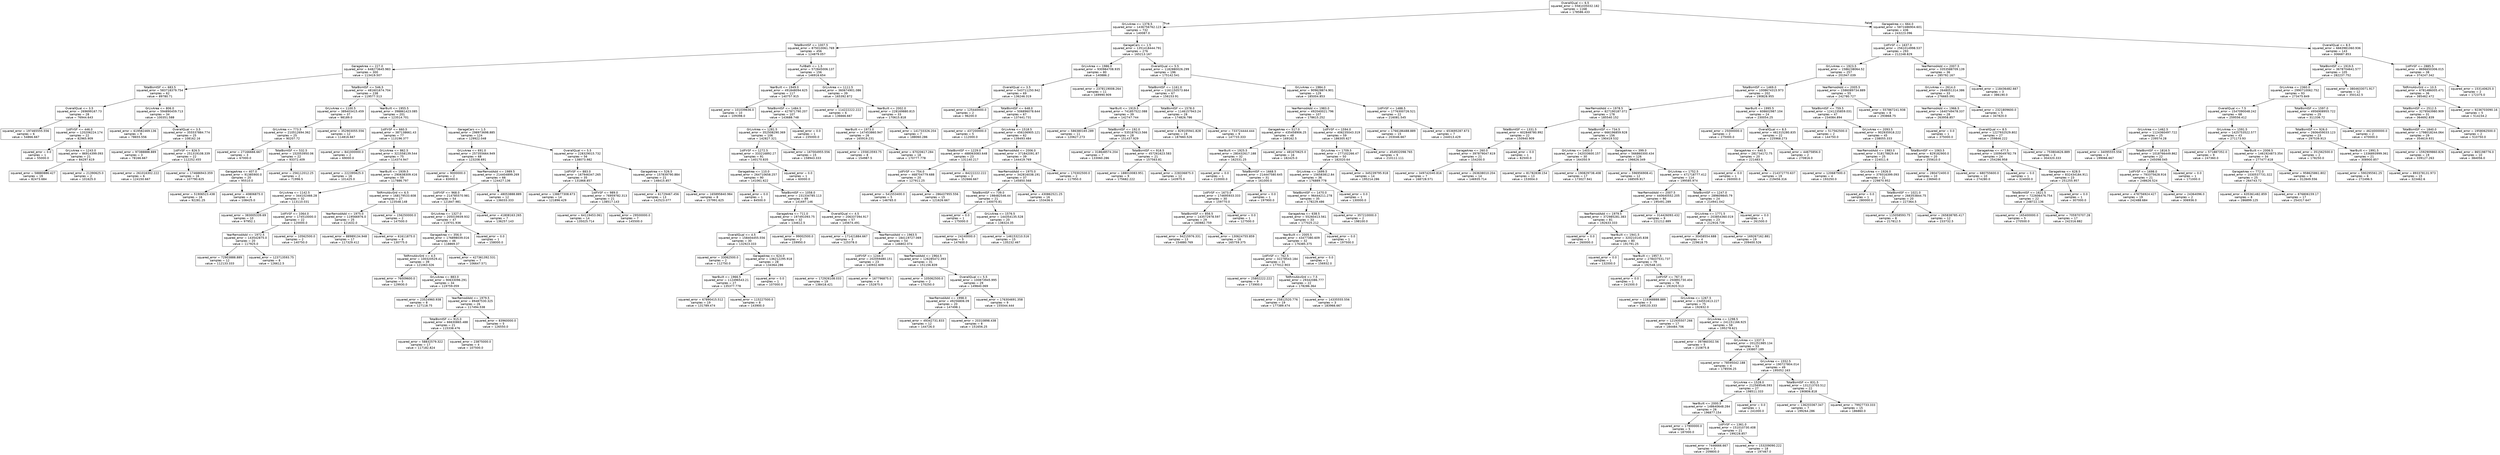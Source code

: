 digraph Tree {
node [shape=box, fontname="helvetica"] ;
edge [fontname="helvetica"] ;
0 [label="OverallQual <= 6.5\nsquared_error = 5581035032.182\nsamples = 1168\nvalue = 178586.433"] ;
1 [label="GrLivArea <= 1378.5\nsquared_error = 1436756762.123\nsamples = 732\nvalue = 140087.0"] ;
0 -> 1 [labeldistance=2.5, labelangle=45, headlabel="True"] ;
2 [label="TotalBsmtSF <= 1007.5\nsquared_error = 875010061.769\nsamples = 456\nvalue = 124879.057"] ;
1 -> 2 ;
3 [label="GarageArea <= 227.0\nsquared_error = 648273645.983\nsamples = 300\nvalue = 113419.507"] ;
2 -> 3 ;
4 [label="TotalBsmtSF <= 683.5\nsquared_error = 583718379.754\nsamples = 62\nvalue = 89780.71"] ;
3 -> 4 ;
5 [label="OverallQual <= 3.5\nsquared_error = 269699167.73\nsamples = 28\nvalue = 76944.643"] ;
4 -> 5 ;
6 [label="squared_error = 197465555.556\nsamples = 6\nvalue = 54866.667"] ;
5 -> 6 ;
7 [label="1stFlrSF <= 446.0\nsquared_error = 120206224.174\nsamples = 22\nvalue = 82965.909"] ;
5 -> 7 ;
8 [label="squared_error = 0.0\nsamples = 1\nvalue = 55000.0"] ;
7 -> 8 ;
9 [label="GrLivArea <= 1243.0\nsquared_error = 86914399.093\nsamples = 21\nvalue = 84297.619"] ;
7 -> 9 ;
10 [label="squared_error = 58880886.427\nsamples = 19\nvalue = 82473.684"] ;
9 -> 10 ;
11 [label="squared_error = 21390625.0\nsamples = 2\nvalue = 101625.0"] ;
9 -> 11 ;
12 [label="GrLivArea <= 806.0\nsquared_error = 594890459.713\nsamples = 34\nvalue = 100351.588"] ;
4 -> 12 ;
13 [label="squared_error = 619582469.136\nsamples = 9\nvalue = 78655.556"] ;
12 -> 13 ;
14 [label="OverallQual <= 3.5\nsquared_error = 355537884.774\nsamples = 25\nvalue = 108162.16"] ;
12 -> 14 ;
15 [label="squared_error = 97388888.889\nsamples = 3\nvalue = 78166.667"] ;
14 -> 15 ;
16 [label="1stFlrSF <= 826.5\nsquared_error = 251319108.339\nsamples = 22\nvalue = 112252.455"] ;
14 -> 16 ;
17 [label="squared_error = 261016302.222\nsamples = 6\nvalue = 124150.667"] ;
16 -> 17 ;
18 [label="squared_error = 174686943.359\nsamples = 16\nvalue = 107790.625"] ;
16 -> 18 ;
19 [label="TotalBsmtSF <= 546.5\nsquared_error = 481601674.704\nsamples = 238\nvalue = 119577.513"] ;
3 -> 19 ;
20 [label="GrLivArea <= 1100.5\nsquared_error = 389403415.459\nsamples = 37\nvalue = 98189.0"] ;
19 -> 20 ;
21 [label="GrLivArea <= 773.5\nsquared_error = 210512694.362\nsamples = 25\nvalue = 90207.72"] ;
20 -> 21 ;
22 [label="squared_error = 27166666.667\nsamples = 3\nvalue = 67000.0"] ;
21 -> 22 ;
23 [label="TotalBsmtSF <= 532.5\nsquared_error = 152053950.06\nsamples = 22\nvalue = 93372.409"] ;
21 -> 23 ;
24 [label="GarageArea <= 407.0\nsquared_error = 91385900.0\nsamples = 20\nvalue = 95510.0"] ;
23 -> 24 ;
25 [label="squared_error = 51906523.438\nsamples = 16\nvalue = 92281.25"] ;
24 -> 25 ;
26 [label="squared_error = 40806875.0\nsamples = 4\nvalue = 108425.0"] ;
24 -> 26 ;
27 [label="squared_error = 256112012.25\nsamples = 2\nvalue = 71996.5"] ;
23 -> 27 ;
28 [label="squared_error = 352903055.556\nsamples = 12\nvalue = 114816.667"] ;
20 -> 28 ;
29 [label="YearBuilt <= 1955.5\nsquared_error = 398861423.085\nsamples = 201\nvalue = 123514.701"] ;
19 -> 29 ;
30 [label="1stFlrSF <= 660.5\nsquared_error = 387138661.43\nsamples = 77\nvalue = 113196.377"] ;
29 -> 30 ;
31 [label="squared_error = 841000000.0\nsamples = 2\nvalue = 69000.0"] ;
30 -> 31 ;
32 [label="GrLivArea <= 862.5\nsquared_error = 321558139.544\nsamples = 75\nvalue = 114374.947"] ;
30 -> 32 ;
33 [label="squared_error = 222395625.0\nsamples = 16\nvalue = 101425.0"] ;
32 -> 33 ;
34 [label="YearBuilt <= 1939.5\nsquared_error = 290638309.416\nsamples = 59\nvalue = 117886.797"] ;
32 -> 34 ;
35 [label="GrLivArea <= 1142.5\nsquared_error = 344102466.28\nsamples = 32\nvalue = 113110.031"] ;
34 -> 35 ;
36 [label="squared_error = 383005339.69\nsamples = 10\nvalue = 97952.1"] ;
35 -> 36 ;
37 [label="1stFlrSF <= 1064.0\nsquared_error = 174510000.0\nsamples = 22\nvalue = 120000.0"] ;
35 -> 37 ;
38 [label="YearRemodAdd <= 1972.5\nsquared_error = 143542875.0\nsamples = 20\nvalue = 117925.0"] ;
37 -> 38 ;
39 [label="squared_error = 72903888.889\nsamples = 12\nvalue = 112133.333"] ;
38 -> 39 ;
40 [label="squared_error = 123713593.75\nsamples = 8\nvalue = 126612.5"] ;
38 -> 40 ;
41 [label="squared_error = 10562500.0\nsamples = 2\nvalue = 140750.0"] ;
37 -> 41 ;
42 [label="TotRmsAbvGrd <= 6.5\nsquared_error = 168179533.608\nsamples = 27\nvalue = 123548.148"] ;
34 -> 42 ;
43 [label="YearRemodAdd <= 1975.0\nsquared_error = 119566976.0\nsamples = 25\nvalue = 121632.0"] ;
42 -> 43 ;
44 [label="squared_error = 88989134.948\nsamples = 17\nvalue = 117329.412"] ;
43 -> 44 ;
45 [label="squared_error = 61611875.0\nsamples = 8\nvalue = 130775.0"] ;
43 -> 45 ;
46 [label="squared_error = 156250000.0\nsamples = 2\nvalue = 147500.0"] ;
42 -> 46 ;
47 [label="GarageCars <= 1.5\nsquared_error = 298973698.885\nsamples = 124\nvalue = 129922.048"] ;
29 -> 47 ;
48 [label="GrLivArea <= 691.0\nsquared_error = 257355664.949\nsamples = 68\nvalue = 123208.691"] ;
47 -> 48 ;
49 [label="squared_error = 9000000.0\nsamples = 2\nvalue = 83000.0"] ;
48 -> 49 ;
50 [label="YearRemodAdd <= 1989.5\nsquared_error = 214404899.269\nsamples = 66\nvalue = 124427.136"] ;
48 -> 50 ;
51 [label="1stFlrSF <= 968.0\nsquared_error = 214785570.981\nsamples = 54\nvalue = 121847.981"] ;
50 -> 51 ;
52 [label="GrLivArea <= 1327.0\nsquared_error = 205019939.932\nsamples = 47\nvalue = 119701.936"] ;
51 -> 52 ;
53 [label="GarageArea <= 356.0\nsquared_error = 176898039.016\nsamples = 46\nvalue = 118869.37"] ;
52 -> 53 ;
54 [label="TotRmsAbvGrd <= 4.5\nsquared_error = 100320529.41\nsamples = 39\nvalue = 121063.026"] ;
53 -> 54 ;
55 [label="squared_error = 76009600.0\nsamples = 5\nvalue = 129930.0"] ;
54 -> 55 ;
56 [label="GrLivArea <= 883.0\nsquared_error = 90633096.291\nsamples = 34\nvalue = 119759.059"] ;
54 -> 56 ;
57 [label="squared_error = 23524960.938\nsamples = 8\nvalue = 127118.75"] ;
56 -> 57 ;
58 [label="YearRemodAdd <= 1979.5\nsquared_error = 89487530.325\nsamples = 26\nvalue = 117494.538"] ;
56 -> 58 ;
59 [label="TotalBsmtSF <= 915.0\nsquared_error = 66630865.488\nsamples = 21\nvalue = 115338.476"] ;
58 -> 59 ;
60 [label="squared_error = 58832579.322\nsamples = 17\nvalue = 117182.824"] ;
59 -> 60 ;
61 [label="squared_error = 23875000.0\nsamples = 4\nvalue = 107500.0"] ;
59 -> 61 ;
62 [label="squared_error = 83960000.0\nsamples = 5\nvalue = 126550.0"] ;
58 -> 62 ;
63 [label="squared_error = 427361392.531\nsamples = 7\nvalue = 106647.571"] ;
53 -> 63 ;
64 [label="squared_error = 0.0\nsamples = 1\nvalue = 158000.0"] ;
52 -> 64 ;
65 [label="squared_error = 41808163.265\nsamples = 7\nvalue = 136257.143"] ;
51 -> 65 ;
66 [label="squared_error = 48053888.889\nsamples = 12\nvalue = 136033.333"] ;
50 -> 66 ;
67 [label="OverallQual <= 5.5\nsquared_error = 228329015.732\nsamples = 56\nvalue = 138073.982"] ;
47 -> 67 ;
68 [label="1stFlrSF <= 883.0\nsquared_error = 167946347.265\nsamples = 35\nvalue = 131868.857"] ;
67 -> 68 ;
69 [label="squared_error = 138677308.673\nsamples = 14\nvalue = 121896.429"] ;
68 -> 69 ;
70 [label="1stFlrSF <= 989.0\nsquared_error = 76959782.313\nsamples = 21\nvalue = 138517.143"] ;
68 -> 70 ;
71 [label="squared_error = 64119453.061\nsamples = 14\nvalue = 135025.714"] ;
70 -> 71 ;
72 [label="squared_error = 29500000.0\nsamples = 7\nvalue = 145500.0"] ;
70 -> 72 ;
73 [label="GarageArea <= 526.5\nsquared_error = 157839790.884\nsamples = 21\nvalue = 148415.857"] ;
67 -> 73 ;
74 [label="squared_error = 61729467.456\nsamples = 13\nvalue = 142523.077"] ;
73 -> 74 ;
75 [label="squared_error = 165895840.984\nsamples = 8\nvalue = 157991.625"] ;
73 -> 75 ;
76 [label="FullBath <= 1.5\nsquared_error = 572845006.137\nsamples = 156\nvalue = 146916.654"] ;
2 -> 76 ;
77 [label="YearBuilt <= 1949.0\nsquared_error = 491848094.625\nsamples = 117\nvalue = 140757.915"] ;
76 -> 77 ;
78 [label="squared_error = 101039636.0\nsamples = 10\nvalue = 109398.0"] ;
77 -> 78 ;
79 [label="TotalBsmtSF <= 1484.5\nsquared_error = 427871790.207\nsamples = 107\nvalue = 143688.748"] ;
77 -> 79 ;
80 [label="GrLivArea <= 1281.5\nsquared_error = 352508290.369\nsamples = 106\nvalue = 142827.321"] ;
79 -> 80 ;
81 [label="1stFlrSF <= 1272.5\nsquared_error = 333216892.27\nsamples = 91\nvalue = 140170.835"] ;
80 -> 81 ;
82 [label="GarageArea <= 110.0\nsquared_error = 264710658.257\nsamples = 90\nvalue = 141061.622"] ;
81 -> 82 ;
83 [label="squared_error = 0.0\nsamples = 1\nvalue = 84500.0"] ;
82 -> 83 ;
84 [label="TotalBsmtSF <= 1058.0\nsquared_error = 231334785.113\nsamples = 89\nvalue = 141697.146"] ;
82 -> 84 ;
85 [label="GarageArea <= 711.0\nsquared_error = 197491093.75\nsamples = 32\nvalue = 134612.5"] ;
84 -> 85 ;
86 [label="OverallQual <= 4.5\nsquared_error = 158404455.556\nsamples = 30\nvalue = 132923.333"] ;
85 -> 86 ;
87 [label="squared_error = 33062500.0\nsamples = 2\nvalue = 112750.0"] ;
86 -> 87 ;
88 [label="GarageArea <= 624.0\nsquared_error = 136212295.918\nsamples = 28\nvalue = 134364.286"] ;
86 -> 88 ;
89 [label="YearBuilt <= 1966.5\nsquared_error = 112496543.21\nsamples = 27\nvalue = 135377.778"] ;
88 -> 89 ;
90 [label="squared_error = 67890415.512\nsamples = 19\nvalue = 131789.474"] ;
89 -> 90 ;
91 [label="squared_error = 115227500.0\nsamples = 8\nvalue = 143900.0"] ;
89 -> 91 ;
92 [label="squared_error = 0.0\nsamples = 1\nvalue = 107000.0"] ;
88 -> 92 ;
93 [label="squared_error = 99002500.0\nsamples = 2\nvalue = 159950.0"] ;
85 -> 93 ;
94 [label="OverallQual <= 4.5\nsquared_error = 206337394.917\nsamples = 57\nvalue = 145674.491"] ;
84 -> 94 ;
95 [label="squared_error = 171421884.667\nsamples = 3\nvalue = 125378.0"] ;
94 -> 95 ;
96 [label="YearRemodAdd <= 1963.5\nsquared_error = 184119727.069\nsamples = 54\nvalue = 146802.074"] ;
94 -> 96 ;
97 [label="1stFlrSF <= 1244.0\nsquared_error = 202059480.151\nsamples = 23\nvalue = 140932.609"] ;
96 -> 97 ;
98 [label="squared_error = 172926108.033\nsamples = 19\nvalue = 138418.421"] ;
97 -> 98 ;
99 [label="squared_error = 167796875.0\nsamples = 4\nvalue = 152875.0"] ;
97 -> 99 ;
100 [label="YearRemodAdd <= 1964.5\nsquared_error = 126285472.393\nsamples = 31\nvalue = 151156.839"] ;
96 -> 100 ;
101 [label="squared_error = 105062500.0\nsamples = 2\nvalue = 170250.0"] ;
100 -> 101 ;
102 [label="OverallQual <= 5.5\nsquared_error = 100873945.995\nsamples = 29\nvalue = 149840.069"] ;
100 -> 102 ;
103 [label="YearRemodAdd <= 1998.0\nsquared_error = 49256806.09\nsamples = 20\nvalue = 147498.1"] ;
102 -> 103 ;
104 [label="squared_error = 49342731.833\nsamples = 12\nvalue = 144726.0"] ;
103 -> 104 ;
105 [label="squared_error = 20310898.438\nsamples = 8\nvalue = 151656.25"] ;
103 -> 105 ;
106 [label="squared_error = 176304691.358\nsamples = 9\nvalue = 155044.444"] ;
102 -> 106 ;
107 [label="squared_error = 0.0\nsamples = 1\nvalue = 60000.0"] ;
81 -> 107 ;
108 [label="squared_error = 167004955.556\nsamples = 15\nvalue = 158943.333"] ;
80 -> 108 ;
109 [label="squared_error = 0.0\nsamples = 1\nvalue = 235000.0"] ;
79 -> 109 ;
110 [label="GrLivArea <= 1111.5\nsquared_error = 360674901.086\nsamples = 39\nvalue = 165392.872"] ;
76 -> 110 ;
111 [label="squared_error = 114222222.222\nsamples = 6\nvalue = 136666.667"] ;
110 -> 111 ;
112 [label="YearBuilt <= 2002.0\nsquared_error = 228169880.815\nsamples = 33\nvalue = 170615.818"] ;
110 -> 112 ;
113 [label="YearBuilt <= 1973.0\nsquared_error = 147453860.947\nsamples = 26\nvalue = 165919.231"] ;
112 -> 113 ;
114 [label="squared_error = 155813593.75\nsamples = 8\nvalue = 154987.5"] ;
113 -> 114 ;
115 [label="squared_error = 67020617.284\nsamples = 18\nvalue = 170777.778"] ;
113 -> 115 ;
116 [label="squared_error = 141733326.204\nsamples = 7\nvalue = 188060.286"] ;
112 -> 116 ;
117 [label="GarageCars <= 1.5\nsquared_error = 1351418444.791\nsamples = 276\nvalue = 165213.167"] ;
1 -> 117 ;
118 [label="GrLivArea <= 1986.0\nsquared_error = 930984708.935\nsamples = 80\nvalue = 140886.2"] ;
117 -> 118 ;
119 [label="OverallQual <= 3.5\nsquared_error = 543711250.942\nsamples = 69\nvalue = 136246.319"] ;
118 -> 119 ;
120 [label="squared_error = 125440000.0\nsamples = 2\nvalue = 96200.0"] ;
119 -> 120 ;
121 [label="TotalBsmtSF <= 648.0\nsquared_error = 506896078.644\nsamples = 67\nvalue = 137441.731"] ;
119 -> 121 ;
122 [label="squared_error = 437200000.0\nsamples = 5\nvalue = 112000.0"] ;
121 -> 122 ;
123 [label="GrLivArea <= 1518.5\nsquared_error = 456106905.121\nsamples = 62\nvalue = 139493.484"] ;
121 -> 123 ;
124 [label="TotalBsmtSF <= 1229.0\nsquared_error = 488063083.648\nsamples = 23\nvalue = 131140.217"] ;
123 -> 124 ;
125 [label="1stFlrSF <= 754.0\nsquared_error = 468704779.688\nsamples = 20\nvalue = 127911.25"] ;
124 -> 125 ;
126 [label="squared_error = 541553400.0\nsamples = 5\nvalue = 146765.0"] ;
125 -> 126 ;
127 [label="squared_error = 286437955.556\nsamples = 15\nvalue = 121626.667"] ;
125 -> 127 ;
128 [label="squared_error = 84222222.222\nsamples = 3\nvalue = 152666.667"] ;
124 -> 128 ;
129 [label="YearRemodAdd <= 2006.0\nsquared_error = 371842091.87\nsamples = 39\nvalue = 144419.769"] ;
123 -> 129 ;
130 [label="YearRemodAdd <= 1975.0\nsquared_error = 342816038.191\nsamples = 37\nvalue = 145850.568"] ;
129 -> 130 ;
131 [label="TotalBsmtSF <= 739.0\nsquared_error = 198482546.44\nsamples = 21\nvalue = 140070.81"] ;
130 -> 131 ;
132 [label="squared_error = 0.0\nsamples = 1\nvalue = 175000.0"] ;
131 -> 132 ;
133 [label="GrLivArea <= 1576.5\nsquared_error = 144354135.528\nsamples = 20\nvalue = 138324.35"] ;
131 -> 133 ;
134 [label="squared_error = 24240000.0\nsamples = 5\nvalue = 147600.0"] ;
133 -> 134 ;
135 [label="squared_error = 146153210.516\nsamples = 15\nvalue = 135232.467"] ;
133 -> 135 ;
136 [label="squared_error = 430862521.25\nsamples = 16\nvalue = 153436.5"] ;
130 -> 136 ;
137 [label="squared_error = 170302500.0\nsamples = 2\nvalue = 117950.0"] ;
129 -> 137 ;
138 [label="squared_error = 2378119008.264\nsamples = 11\nvalue = 169990.909"] ;
118 -> 138 ;
139 [label="OverallQual <= 5.5\nsquared_error = 1182880026.299\nsamples = 196\nvalue = 175142.541"] ;
117 -> 139 ;
140 [label="TotalBsmtSF <= 1161.0\nsquared_error = 1161150573.664\nsamples = 67\nvalue = 156153.91"] ;
139 -> 140 ;
141 [label="YearBuilt <= 1919.5\nsquared_error = 741857522.088\nsamples = 39\nvalue = 142747.744"] ;
140 -> 141 ;
142 [label="squared_error = 586380165.289\nsamples = 11\nvalue = 120627.273"] ;
141 -> 142 ;
143 [label="TotalBsmtSF <= 192.0\nsquared_error = 535187613.566\nsamples = 28\nvalue = 151437.929"] ;
141 -> 143 ;
144 [label="squared_error = 318648574.204\nsamples = 7\nvalue = 133060.286"] ;
143 -> 144 ;
145 [label="TotalBsmtSF <= 918.5\nsquared_error = 457261623.583\nsamples = 21\nvalue = 157563.81"] ;
143 -> 145 ;
146 [label="squared_error = 188010083.951\nsamples = 9\nvalue = 175682.222"] ;
145 -> 146 ;
147 [label="squared_error = 228336875.0\nsamples = 12\nvalue = 143975.0"] ;
145 -> 147 ;
148 [label="TotalBsmtSF <= 1578.0\nsquared_error = 1146157943.24\nsamples = 28\nvalue = 174826.786"] ;
140 -> 148 ;
149 [label="squared_error = 829105941.828\nsamples = 19\nvalue = 187660.526"] ;
148 -> 149 ;
150 [label="squared_error = 733724444.444\nsamples = 9\nvalue = 147733.333"] ;
148 -> 150 ;
151 [label="GrLivArea <= 1984.0\nsquared_error = 909628874.901\nsamples = 129\nvalue = 185004.853"] ;
139 -> 151 ;
152 [label="YearRemodAdd <= 1983.0\nsquared_error = 492040021.796\nsamples = 107\nvalue = 178615.252"] ;
151 -> 152 ;
153 [label="GarageArea <= 517.0\nsquared_error = 435458906.25\nsamples = 48\nvalue = 169162.5"] ;
152 -> 153 ;
154 [label="YearBuilt <= 1925.5\nsquared_error = 280432617.188\nsamples = 32\nvalue = 162531.25"] ;
153 -> 154 ;
155 [label="squared_error = 0.0\nsamples = 1\nvalue = 210000.0"] ;
154 -> 155 ;
156 [label="TotalBsmtSF <= 1668.5\nsquared_error = 214447580.645\nsamples = 31\nvalue = 161000.0"] ;
154 -> 156 ;
157 [label="1stFlrSF <= 1673.0\nsquared_error = 174695933.333\nsamples = 30\nvalue = 159770.0"] ;
156 -> 157 ;
158 [label="TotalBsmtSF <= 856.5\nsquared_error = 143572978.597\nsamples = 29\nvalue = 160882.759"] ;
157 -> 158 ;
159 [label="squared_error = 94215976.331\nsamples = 13\nvalue = 154880.769"] ;
158 -> 159 ;
160 [label="squared_error = 130624755.859\nsamples = 16\nvalue = 165759.375"] ;
158 -> 160 ;
161 [label="squared_error = 0.0\nsamples = 1\nvalue = 127500.0"] ;
157 -> 161 ;
162 [label="squared_error = 0.0\nsamples = 1\nvalue = 197900.0"] ;
156 -> 162 ;
163 [label="squared_error = 481670625.0\nsamples = 16\nvalue = 182425.0"] ;
153 -> 163 ;
164 [label="1stFlrSF <= 1594.0\nsquared_error = 406235043.319\nsamples = 59\nvalue = 186305.627"] ;
152 -> 164 ;
165 [label="GrLivArea <= 1709.5\nsquared_error = 277102266.47\nsamples = 50\nvalue = 182020.64"] ;
164 -> 165 ;
166 [label="GrLivArea <= 1699.5\nsquared_error = 156583812.84\nsamples = 36\nvalue = 176889.778"] ;
165 -> 166 ;
167 [label="TotalBsmtSF <= 1470.0\nsquared_error = 96444211.278\nsamples = 35\nvalue = 178229.486"] ;
166 -> 167 ;
168 [label="GarageArea <= 638.5\nsquared_error = 55260413.561\nsamples = 33\nvalue = 177025.212"] ;
167 -> 168 ;
169 [label="YearBuilt <= 2005.5\nsquared_error = 43477380.609\nsamples = 32\nvalue = 176385.375"] ;
168 -> 169 ;
170 [label="1stFlrSF <= 762.5\nsquared_error = 32278543.184\nsamples = 31\nvalue = 177012.903"] ;
169 -> 170 ;
171 [label="squared_error = 25802222.222\nsamples = 9\nvalue = 173900.0"] ;
170 -> 171 ;
172 [label="TotRmsAbvGrd <= 7.5\nsquared_error = 29342086.777\nsamples = 22\nvalue = 178286.364"] ;
170 -> 172 ;
173 [label="squared_error = 25812520.776\nsamples = 19\nvalue = 177389.474"] ;
172 -> 173 ;
174 [label="squared_error = 14335555.556\nsamples = 3\nvalue = 183966.667"] ;
172 -> 174 ;
175 [label="squared_error = 0.0\nsamples = 1\nvalue = 156932.0"] ;
169 -> 175 ;
176 [label="squared_error = 0.0\nsamples = 1\nvalue = 197500.0"] ;
168 -> 176 ;
177 [label="squared_error = 357210000.0\nsamples = 2\nvalue = 198100.0"] ;
167 -> 177 ;
178 [label="squared_error = 0.0\nsamples = 1\nvalue = 130000.0"] ;
166 -> 178 ;
179 [label="squared_error = 345239795.918\nsamples = 14\nvalue = 195214.286"] ;
165 -> 179 ;
180 [label="squared_error = 454932098.765\nsamples = 9\nvalue = 210111.111"] ;
164 -> 180 ;
181 [label="1stFlrSF <= 1488.5\nsquared_error = 1776300726.521\nsamples = 22\nvalue = 216081.545"] ;
151 -> 181 ;
182 [label="squared_error = 1766186488.889\nsamples = 15\nvalue = 203046.667"] ;
181 -> 182 ;
183 [label="squared_error = 653695287.673\nsamples = 7\nvalue = 244013.429"] ;
181 -> 183 ;
184 [label="GarageArea <= 664.0\nsquared_error = 5872486904.601\nsamples = 436\nvalue = 243223.096"] ;
0 -> 184 [labeldistance=2.5, labelangle=-45, headlabel="False"] ;
185 [label="1stFlrSF <= 1637.0\nsquared_error = 2561014998.537\nsamples = 293\nvalue = 212248.829"] ;
184 -> 185 ;
186 [label="GrLivArea <= 1923.5\nsquared_error = 1586238064.52\nsamples = 257\nvalue = 201947.039"] ;
185 -> 186 ;
187 [label="TotalBsmtSF <= 1469.0\nsquared_error = 1008674315.973\nsamples = 202\nvalue = 190828.955"] ;
186 -> 187 ;
188 [label="YearRemodAdd <= 1978.5\nsquared_error = 827190187.072\nsamples = 178\nvalue = 185540.152"] ;
187 -> 188 ;
189 [label="TotalBsmtSF <= 1331.5\nsquared_error = 602848780.992\nsamples = 22\nvalue = 150940.909"] ;
188 -> 189 ;
190 [label="GarageArea <= 260.0\nsquared_error = 397879047.619\nsamples = 21\nvalue = 154200.0"] ;
189 -> 190 ;
191 [label="squared_error = 349742040.816\nsamples = 7\nvalue = 168728.571"] ;
190 -> 191 ;
192 [label="squared_error = 263638010.204\nsamples = 14\nvalue = 146935.714"] ;
190 -> 192 ;
193 [label="squared_error = 0.0\nsamples = 1\nvalue = 82500.0"] ;
189 -> 193 ;
194 [label="TotalBsmtSF <= 734.5\nsquared_error = 666196859.928\nsamples = 156\nvalue = 190419.532"] ;
188 -> 194 ;
195 [label="GrLivArea <= 1403.0\nsquared_error = 242033600.157\nsamples = 30\nvalue = 164350.9"] ;
194 -> 195 ;
196 [label="squared_error = 81782838.154\nsamples = 13\nvalue = 153004.0"] ;
195 -> 196 ;
197 [label="squared_error = 190829738.408\nsamples = 17\nvalue = 173027.941"] ;
195 -> 197 ;
198 [label="GarageArea <= 399.0\nsquared_error = 566860300.434\nsamples = 126\nvalue = 196626.349"] ;
194 -> 198 ;
199 [label="squared_error = 596956908.41\nsamples = 12\nvalue = 168509.917"] ;
198 -> 199 ;
200 [label="GrLivArea <= 1752.5\nsquared_error = 471718777.412\nsamples = 114\nvalue = 199585.974"] ;
198 -> 200 ;
201 [label="YearRemodAdd <= 2007.5\nsquared_error = 440640552.205\nsamples = 90\nvalue = 195491.289"] ;
200 -> 201 ;
202 [label="YearRemodAdd <= 1979.5\nsquared_error = 372985281.383\nsamples = 81\nvalue = 192633.333"] ;
201 -> 202 ;
203 [label="squared_error = 0.0\nsamples = 1\nvalue = 260000.0"] ;
202 -> 203 ;
204 [label="YearBuilt <= 1941.5\nsquared_error = 320210145.838\nsamples = 80\nvalue = 191791.25"] ;
202 -> 204 ;
205 [label="squared_error = 0.0\nsamples = 1\nvalue = 132000.0"] ;
204 -> 205 ;
206 [label="YearBuilt <= 1957.5\nsquared_error = 278437531.737\nsamples = 79\nvalue = 192548.101"] ;
204 -> 206 ;
207 [label="squared_error = 0.0\nsamples = 1\nvalue = 241500.0"] ;
206 -> 207 ;
208 [label="1stFlrSF <= 767.0\nsquared_error = 250891730.404\nsamples = 78\nvalue = 191920.513"] ;
206 -> 208 ;
209 [label="squared_error = 119368888.889\nsamples = 3\nvalue = 169133.333"] ;
208 -> 209 ;
210 [label="GrLivArea <= 1267.5\nsquared_error = 234551613.227\nsamples = 75\nvalue = 192832.0"] ;
208 -> 210 ;
211 [label="squared_error = 121935507.266\nsamples = 17\nvalue = 184484.706"] ;
210 -> 211 ;
212 [label="GrLivArea <= 1298.5\nsquared_error = 241151166.925\nsamples = 58\nvalue = 195278.621"] ;
210 -> 212 ;
213 [label="squared_error = 397860302.56\nsamples = 5\nvalue = 210875.8"] ;
212 -> 213 ;
214 [label="GrLivArea <= 1337.5\nsquared_error = 201251985.134\nsamples = 53\nvalue = 193807.189"] ;
212 -> 214 ;
215 [label="squared_error = 78595042.188\nsamples = 4\nvalue = 178556.25"] ;
214 -> 215 ;
216 [label="GrLivArea <= 1552.5\nsquared_error = 190727804.014\nsamples = 49\nvalue = 195052.163"] ;
214 -> 216 ;
217 [label="GrLivArea <= 1528.0\nsquared_error = 212569546.593\nsamples = 27\nvalue = 198511.333"] ;
216 -> 217 ;
218 [label="YearBuilt <= 2000.5\nsquared_error = 148640648.284\nsamples = 26\nvalue = 196877.154"] ;
217 -> 218 ;
219 [label="squared_error = 17900000.0\nsamples = 5\nvalue = 187000.0"] ;
218 -> 219 ;
220 [label="1stFlrSF <= 1361.0\nsquared_error = 151010730.408\nsamples = 21\nvalue = 199228.857"] ;
218 -> 220 ;
221 [label="squared_error = 7446666.667\nsamples = 3\nvalue = 209800.0"] ;
220 -> 221 ;
222 [label="squared_error = 153209090.222\nsamples = 18\nvalue = 197467.0"] ;
220 -> 222 ;
223 [label="squared_error = 0.0\nsamples = 1\nvalue = 241000.0"] ;
217 -> 223 ;
224 [label="TotalBsmtSF <= 831.5\nsquared_error = 131213703.512\nsamples = 22\nvalue = 190806.818"] ;
216 -> 224 ;
225 [label="squared_error = 136203367.347\nsamples = 7\nvalue = 199264.286"] ;
224 -> 225 ;
226 [label="squared_error = 79927733.333\nsamples = 15\nvalue = 186860.0"] ;
224 -> 226 ;
227 [label="squared_error = 314426093.432\nsamples = 9\nvalue = 221212.889"] ;
201 -> 227 ;
228 [label="TotalBsmtSF <= 1247.0\nsquared_error = 289609845.79\nsamples = 24\nvalue = 214941.042"] ;
200 -> 228 ;
229 [label="GrLivArea <= 1771.5\nsquared_error = 203854360.019\nsamples = 23\nvalue = 212916.739"] ;
228 -> 229 ;
230 [label="squared_error = 30458554.688\nsamples = 4\nvalue = 229618.75"] ;
229 -> 230 ;
231 [label="squared_error = 169267162.881\nsamples = 19\nvalue = 209400.526"] ;
229 -> 231 ;
232 [label="squared_error = 0.0\nsamples = 1\nvalue = 261500.0"] ;
228 -> 232 ;
233 [label="YearBuilt <= 1995.5\nsquared_error = 608602987.104\nsamples = 24\nvalue = 230054.25"] ;
187 -> 233 ;
234 [label="squared_error = 25000000.0\nsamples = 2\nvalue = 275000.0"] ;
233 -> 234 ;
235 [label="OverallQual <= 8.5\nsquared_error = 461315280.835\nsamples = 22\nvalue = 225968.273"] ;
233 -> 235 ;
236 [label="GarageArea <= 440.5\nsquared_error = 281734172.75\nsamples = 20\nvalue = 221483.5"] ;
235 -> 236 ;
237 [label="squared_error = 0.0\nsamples = 1\nvalue = 260000.0"] ;
236 -> 237 ;
238 [label="squared_error = 214372770.637\nsamples = 19\nvalue = 219456.316"] ;
236 -> 238 ;
239 [label="squared_error = 44675856.0\nsamples = 2\nvalue = 270816.0"] ;
235 -> 239 ;
240 [label="YearRemodAdd <= 2005.5\nsquared_error = 1586089734.889\nsamples = 55\nvalue = 242780.727"] ;
186 -> 240 ;
241 [label="TotalBsmtSF <= 759.5\nsquared_error = 1241235859.031\nsamples = 47\nvalue = 234084.894"] ;
240 -> 241 ;
242 [label="squared_error = 517562500.0\nsamples = 2\nvalue = 144750.0"] ;
241 -> 242 ;
243 [label="GrLivArea <= 2093.5\nsquared_error = 902935918.222\nsamples = 45\nvalue = 238055.333"] ;
241 -> 243 ;
244 [label="YearRemodAdd <= 1983.0\nsquared_error = 518178829.44\nsamples = 25\nvalue = 224011.6"] ;
243 -> 244 ;
245 [label="squared_error = 120687500.0\nsamples = 4\nvalue = 193250.0"] ;
244 -> 245 ;
246 [label="GrLivArea <= 1926.0\nsquared_error = 379316399.093\nsamples = 21\nvalue = 229870.952"] ;
244 -> 246 ;
247 [label="squared_error = 0.0\nsamples = 1\nvalue = 280000.0"] ;
246 -> 247 ;
248 [label="TotalBsmtSF <= 1021.0\nsquared_error = 266353844.75\nsamples = 20\nvalue = 227364.5"] ;
246 -> 248 ;
249 [label="squared_error = 115058593.75\nsamples = 8\nvalue = 217812.5"] ;
248 -> 249 ;
250 [label="squared_error = 265838785.417\nsamples = 12\nvalue = 233732.5"] ;
248 -> 250 ;
251 [label="TotalBsmtSF <= 1063.5\nsquared_error = 829182900.0\nsamples = 20\nvalue = 255610.0"] ;
243 -> 251 ;
252 [label="squared_error = 280472400.0\nsamples = 10\nvalue = 236940.0"] ;
251 -> 252 ;
253 [label="squared_error = 680755600.0\nsamples = 10\nvalue = 274280.0"] ;
251 -> 253 ;
254 [label="squared_error = 557867241.938\nsamples = 8\nvalue = 293868.75"] ;
240 -> 254 ;
255 [label="YearRemodAdd <= 2007.5\nsquared_error = 3353588709.139\nsamples = 36\nvalue = 285792.167"] ;
185 -> 255 ;
256 [label="GrLivArea <= 2614.0\nsquared_error = 2648051314.386\nsamples = 33\nvalue = 276665.091"] ;
255 -> 256 ;
257 [label="YearRemodAdd <= 1966.5\nsquared_error = 1640749478.337\nsamples = 28\nvalue = 263958.857"] ;
256 -> 257 ;
258 [label="squared_error = 0.0\nsamples = 1\nvalue = 375000.0"] ;
257 -> 258 ;
259 [label="OverallQual <= 8.5\nsquared_error = 1227932529.802\nsamples = 27\nvalue = 259846.222"] ;
257 -> 259 ;
260 [label="GarageArea <= 477.5\nsquared_error = 1009049782.79\nsamples = 24\nvalue = 254286.958"] ;
259 -> 260 ;
261 [label="squared_error = 0.0\nsamples = 1\nvalue = 324000.0"] ;
260 -> 261 ;
262 [label="GarageArea <= 628.5\nsquared_error = 832434184.911\nsamples = 23\nvalue = 251255.957"] ;
260 -> 262 ;
263 [label="TotalBsmtSF <= 1621.5\nsquared_error = 722606476.754\nsamples = 22\nvalue = 248722.136"] ;
262 -> 263 ;
264 [label="squared_error = 165400000.0\nsamples = 5\nvalue = 270500.0"] ;
263 -> 264 ;
265 [label="squared_error = 705970707.28\nsamples = 17\nvalue = 242316.882"] ;
263 -> 265 ;
266 [label="squared_error = 0.0\nsamples = 1\nvalue = 307000.0"] ;
262 -> 266 ;
267 [label="squared_error = 753804626.889\nsamples = 3\nvalue = 304320.333"] ;
259 -> 267 ;
268 [label="squared_error = 2321809600.0\nsamples = 5\nvalue = 347820.0"] ;
256 -> 268 ;
269 [label="squared_error = 118436482.667\nsamples = 3\nvalue = 386190.0"] ;
255 -> 269 ;
270 [label="OverallQual <= 8.5\nsquared_error = 6663981060.936\nsamples = 143\nvalue = 306687.853"] ;
184 -> 270 ;
271 [label="TotalBsmtSF <= 1919.5\nsquared_error = 3678704641.577\nsamples = 105\nvalue = 282237.752"] ;
270 -> 271 ;
272 [label="GrLivArea <= 2360.0\nsquared_error = 2990710062.752\nsamples = 93\nvalue = 273475.849"] ;
271 -> 272 ;
273 [label="OverallQual <= 7.5\nsquared_error = 1547090048.242\nsamples = 68\nvalue = 259556.412"] ;
272 -> 273 ;
274 [label="GrLivArea <= 1462.5\nsquared_error = 1124360497.722\nsamples = 25\nvalue = 239574.28"] ;
273 -> 274 ;
275 [label="squared_error = 34095555.556\nsamples = 3\nvalue = 199066.667"] ;
274 -> 275 ;
276 [label="TotalBsmtSF <= 1816.5\nsquared_error = 1018766449.862\nsamples = 22\nvalue = 245098.045"] ;
274 -> 276 ;
277 [label="1stFlrSF <= 1698.0\nsquared_error = 793375628.916\nsamples = 21\nvalue = 248626.524"] ;
276 -> 277 ;
278 [label="squared_error = 478756924.427\nsamples = 19\nvalue = 242488.684"] ;
277 -> 278 ;
279 [label="squared_error = 24364096.0\nsamples = 2\nvalue = 306936.0"] ;
277 -> 279 ;
280 [label="squared_error = 0.0\nsamples = 1\nvalue = 171000.0"] ;
276 -> 280 ;
281 [label="GrLivArea <= 1591.5\nsquared_error = 1425753522.577\nsamples = 43\nvalue = 271173.93"] ;
273 -> 281 ;
282 [label="squared_error = 571887352.0\nsamples = 9\nvalue = 247360.0"] ;
281 -> 282 ;
283 [label="YearBuilt <= 2006.5\nsquared_error = 1461924873.354\nsamples = 34\nvalue = 277477.618"] ;
281 -> 283 ;
284 [label="GarageArea <= 772.0\nsquared_error = 1030537731.322\nsamples = 25\nvalue = 264743.72"] ;
283 -> 284 ;
285 [label="squared_error = 635361482.859\nsamples = 8\nvalue = 286899.125"] ;
284 -> 285 ;
286 [label="squared_error = 876806159.17\nsamples = 17\nvalue = 254317.647"] ;
284 -> 286 ;
287 [label="squared_error = 958625861.802\nsamples = 9\nvalue = 312849.556"] ;
283 -> 287 ;
288 [label="TotalBsmtSF <= 1597.0\nsquared_error = 4956908955.722\nsamples = 25\nvalue = 311336.72"] ;
272 -> 288 ;
289 [label="TotalBsmtSF <= 926.0\nsquared_error = 2606459033.123\nsamples = 23\nvalue = 297539.913"] ;
288 -> 289 ;
290 [label="squared_error = 351562500.0\nsamples = 2\nvalue = 178250.0"] ;
289 -> 290 ;
291 [label="YearBuilt <= 1991.5\nsquared_error = 1336893999.361\nsamples = 21\nvalue = 308900.857"] ;
289 -> 291 ;
292 [label="squared_error = 590295561.25\nsamples = 6\nvalue = 272496.5"] ;
291 -> 292 ;
293 [label="squared_error = 893378131.973\nsamples = 15\nvalue = 323462.6"] ;
291 -> 293 ;
294 [label="squared_error = 4624000000.0\nsamples = 2\nvalue = 470000.0"] ;
288 -> 294 ;
295 [label="squared_error = 3804633071.917\nsamples = 12\nvalue = 350142.5"] ;
271 -> 295 ;
296 [label="1stFlrSF <= 2885.5\nsquared_error = 8696650306.015\nsamples = 38\nvalue = 374247.342"] ;
270 -> 296 ;
297 [label="TotRmsAbvGrd <= 10.5\nsquared_error = 6781486005.471\nsamples = 36\nvalue = 385462.472"] ;
296 -> 297 ;
298 [label="TotalBsmtSF <= 2512.5\nsquared_error = 3279563980.909\nsamples = 31\nvalue = 364692.839"] ;
297 -> 298 ;
299 [label="TotalBsmtSF <= 1840.0\nsquared_error = 1798018244.064\nsamples = 29\nvalue = 354619.931"] ;
298 -> 299 ;
300 [label="squared_error = 1592909860.826\nsamples = 19\nvalue = 339127.263"] ;
299 -> 300 ;
301 [label="squared_error = 865198776.0\nsamples = 10\nvalue = 384056.0"] ;
299 -> 301 ;
302 [label="squared_error = 1958062500.0\nsamples = 2\nvalue = 510750.0"] ;
298 -> 302 ;
303 [label="squared_error = 9236703090.16\nsamples = 5\nvalue = 514234.2"] ;
297 -> 303 ;
304 [label="squared_error = 153140625.0\nsamples = 2\nvalue = 172375.0"] ;
296 -> 304 ;
}